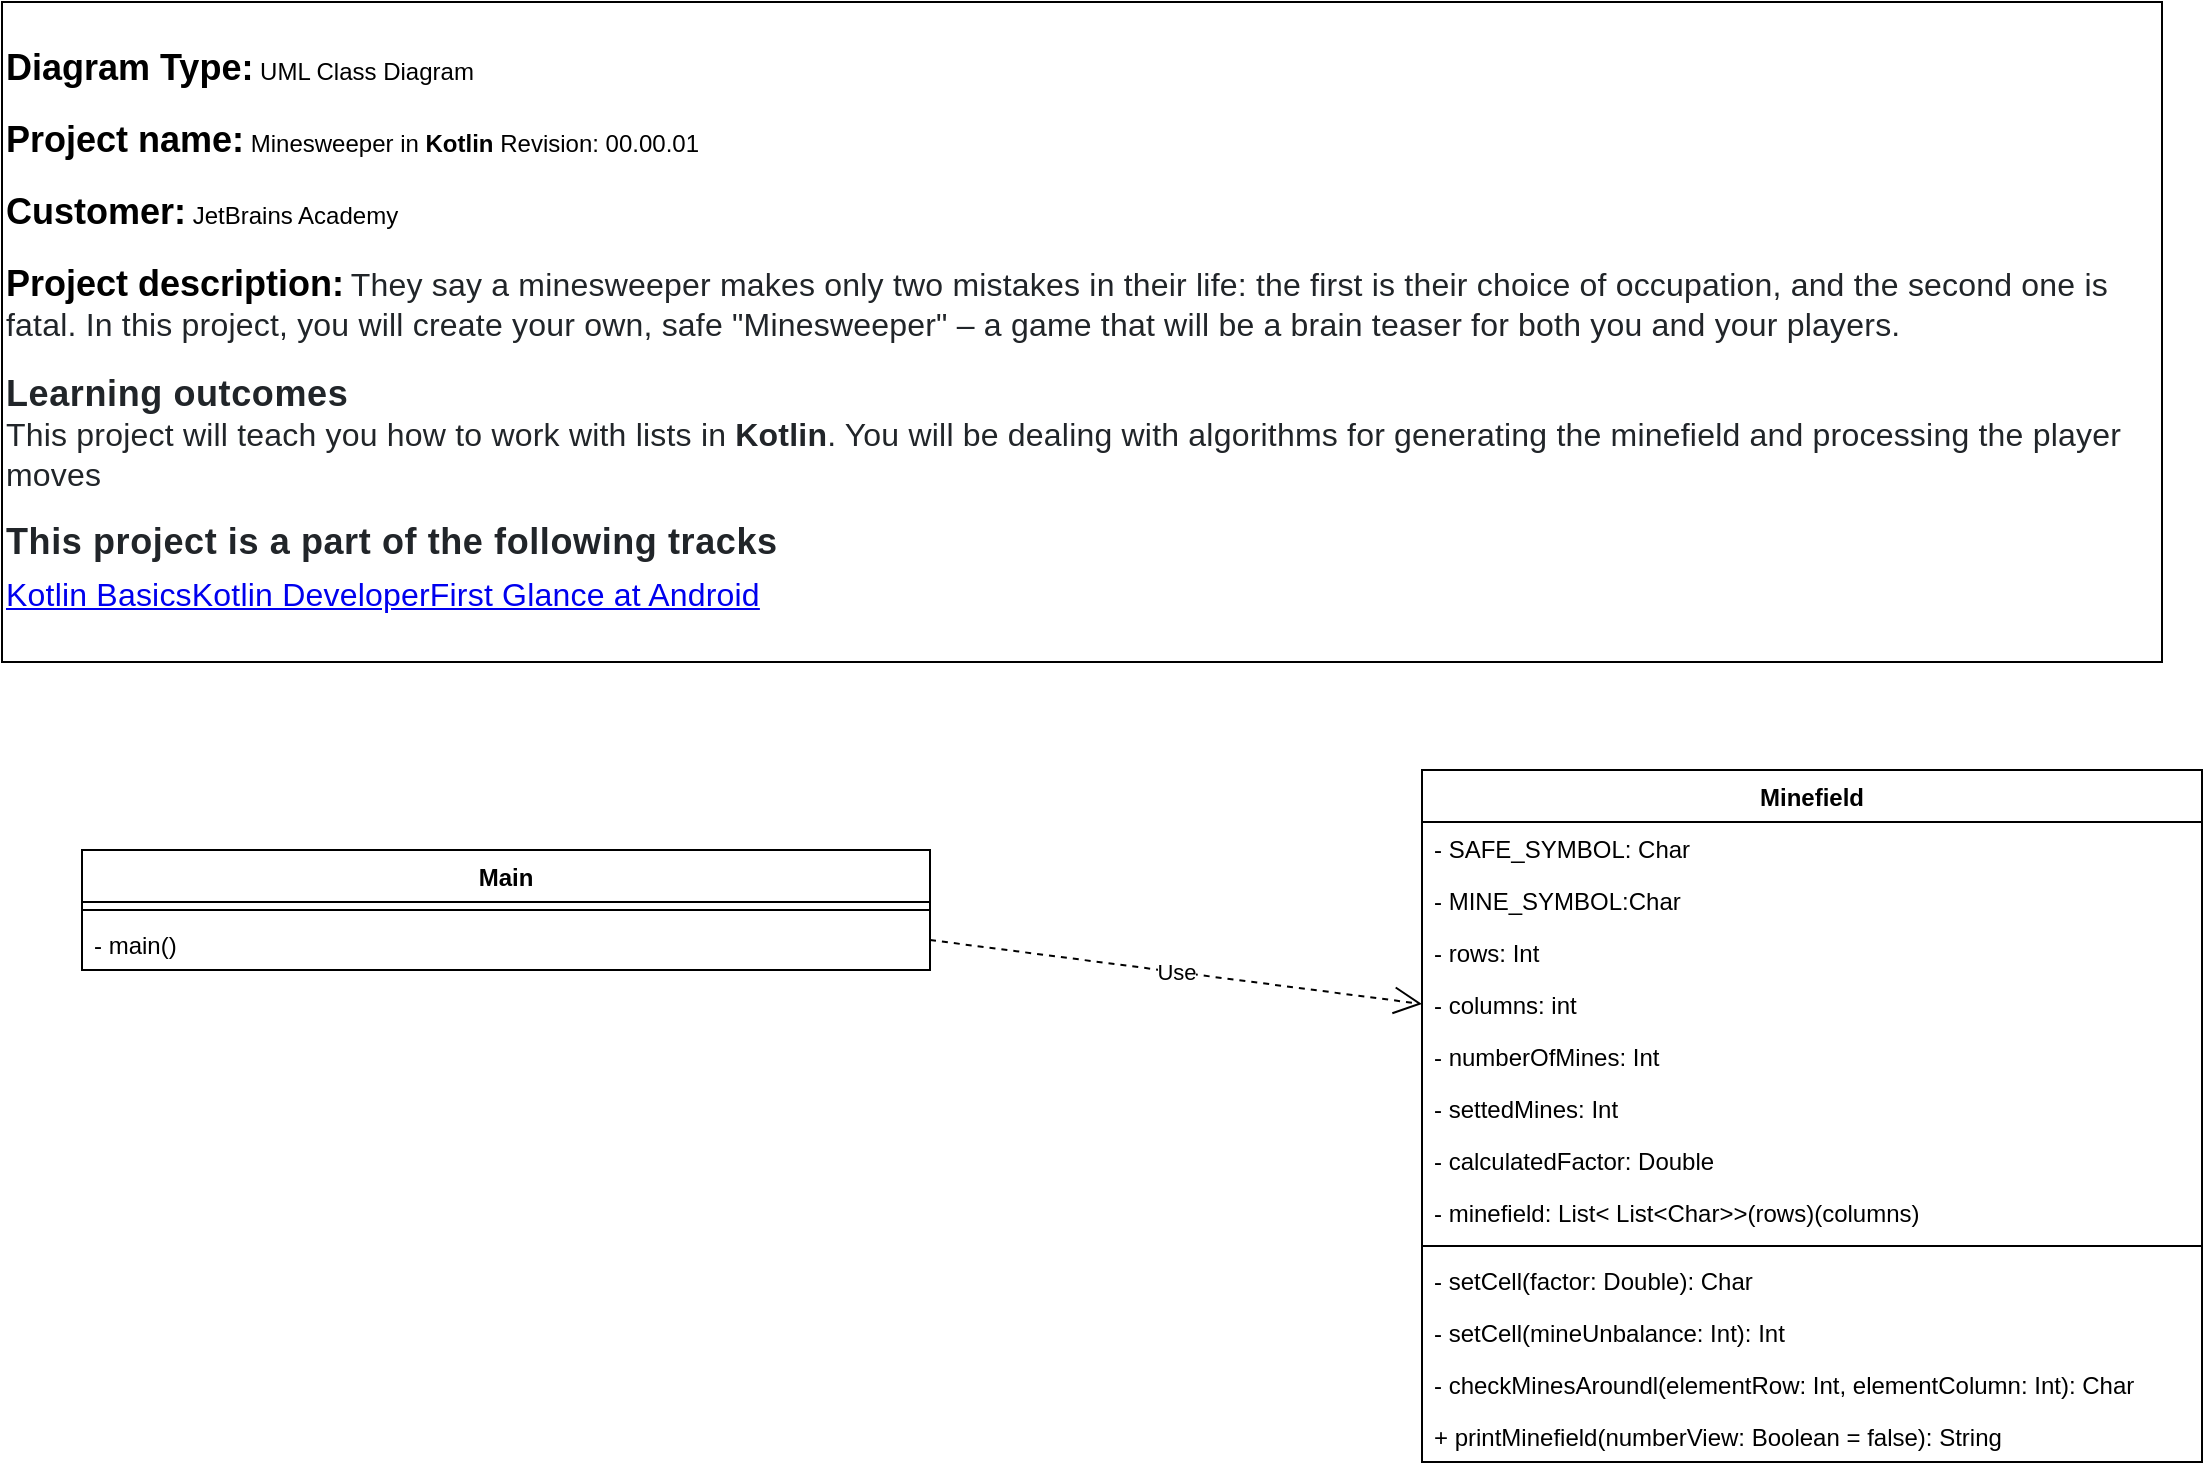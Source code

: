 <mxfile version="16.6.6" type="device"><diagram name="Page-1" id="6133507b-19e7-1e82-6fc7-422aa6c4b21f"><mxGraphModel dx="1259" dy="1346" grid="1" gridSize="10" guides="1" tooltips="1" connect="1" arrows="1" fold="1" page="1" pageScale="1" pageWidth="1169" pageHeight="827" background="none" math="0" shadow="0"><root><mxCell id="0"/><mxCell id="1" parent="0"/><mxCell id="ur2thL-w3JqMQENx__kk-53" value="&lt;b&gt;&lt;font style=&quot;font-size: 18px&quot;&gt;Diagram Type:&lt;/font&gt;&lt;/b&gt; UML Class Diagram&lt;br&gt;&lt;b&gt;&lt;br&gt;&lt;font style=&quot;font-size: 18px&quot;&gt;Project name:&lt;/font&gt;&lt;/b&gt;&amp;nbsp;Minesweeper in &lt;b&gt;Kotlin&lt;/b&gt; Revision: 00.00.01&lt;br&gt;&lt;b&gt;&lt;br&gt;&lt;font style=&quot;font-size: 18px&quot;&gt;Customer:&lt;/font&gt;&lt;/b&gt; JetBrains Academy&lt;br&gt;&lt;b&gt;&lt;br&gt;&lt;font style=&quot;font-size: 18px&quot;&gt;Project description:&lt;/font&gt;&lt;/b&gt;&amp;nbsp;&lt;span style=&quot;background-color: rgb(255 , 255 , 255)&quot;&gt;&lt;font color=&quot;#212529&quot;&gt;&lt;span style=&quot;font-size: 16px ; letter-spacing: 0.1px&quot;&gt;They say a minesweeper makes only two mistakes in their life: the first is their choice of occupation, and the second one is fatal. In this project, you will create your own, safe &quot;Minesweeper&quot; – a game that will be a brain teaser for both you and your players.&lt;br&gt;&lt;/span&gt;&lt;/font&gt;&lt;br&gt;&lt;b style=&quot;color: rgb(33 , 37 , 41) ; letter-spacing: 0.3px&quot;&gt;&lt;font style=&quot;font-size: 18px&quot;&gt;Learning outcomes&lt;/font&gt;&lt;/b&gt;&lt;br&gt;&lt;/span&gt;&lt;span style=&quot;background-color: rgb(255 , 255 , 255)&quot;&gt;&lt;font color=&quot;#212529&quot;&gt;&lt;span style=&quot;font-size: 16px ; letter-spacing: 0.1px&quot;&gt;This project will teach you how to work with lists in &lt;b&gt;Kotlin&lt;/b&gt;. You will be dealing with algorithms for generating the minefield and processing the player moves&lt;/span&gt;&lt;br&gt;&lt;/font&gt;&lt;/span&gt;&lt;span style=&quot;color: rgb(33 , 37 , 41) ; letter-spacing: 0.3px ; background-color: rgb(255 , 255 , 255)&quot;&gt;&lt;br&gt;&lt;font style=&quot;font-size: 18px&quot;&gt;&lt;b&gt;This project is a part of the following tracks&lt;/b&gt;&lt;/font&gt;&lt;br&gt;&lt;/span&gt;&lt;u style=&quot;font-size: 16px ; letter-spacing: 0.1px ; color: rgb(0 , 0 , 238) ; background-color: rgb(255 , 255 , 255)&quot;&gt;Kotlin BasicsKotlin DeveloperFirst Glance at Android&lt;/u&gt;&lt;span style=&quot;color: rgb(33 , 37 , 41) ; font-size: 1.375rem ; letter-spacing: 0.3px ; background-color: rgb(255 , 255 , 255)&quot;&gt;&lt;br&gt;&lt;/span&gt;" style="rounded=0;whiteSpace=wrap;html=1;align=left;" parent="1" vertex="1"><mxGeometry x="40" y="-798" width="1080" height="330" as="geometry"/></mxCell><mxCell id="b6dwfCRvh0anxF05M48p-6" value="Use" style="endArrow=open;endSize=12;dashed=1;html=1;rounded=0;entryX=0;entryY=0.5;entryDx=0;entryDy=0;exitX=1;exitY=0.75;exitDx=0;exitDy=0;" parent="1" source="j45a3ToNBQLJP9z2JNSP-6" target="j45a3ToNBQLJP9z2JNSP-15" edge="1"><mxGeometry width="160" relative="1" as="geometry"><mxPoint x="625" y="-229" as="sourcePoint"/><mxPoint x="748.85" y="-287.874" as="targetPoint"/></mxGeometry></mxCell><mxCell id="j45a3ToNBQLJP9z2JNSP-6" value="Main" style="swimlane;fontStyle=1;align=center;verticalAlign=top;childLayout=stackLayout;horizontal=1;startSize=26;horizontalStack=0;resizeParent=1;resizeParentMax=0;resizeLast=0;collapsible=1;marginBottom=0;" parent="1" vertex="1"><mxGeometry x="80" y="-374" width="424" height="60" as="geometry"/></mxCell><mxCell id="j45a3ToNBQLJP9z2JNSP-8" value="" style="line;strokeWidth=1;fillColor=none;align=left;verticalAlign=middle;spacingTop=-1;spacingLeft=3;spacingRight=3;rotatable=0;labelPosition=right;points=[];portConstraint=eastwest;" parent="j45a3ToNBQLJP9z2JNSP-6" vertex="1"><mxGeometry y="26" width="424" height="8" as="geometry"/></mxCell><mxCell id="HeYV2rjpR055uDAr7eha-7" value="- main()" style="text;strokeColor=none;fillColor=none;align=left;verticalAlign=top;spacingLeft=4;spacingRight=4;overflow=hidden;rotatable=0;points=[[0,0.5],[1,0.5]];portConstraint=eastwest;" vertex="1" parent="j45a3ToNBQLJP9z2JNSP-6"><mxGeometry y="34" width="424" height="26" as="geometry"/></mxCell><mxCell id="j45a3ToNBQLJP9z2JNSP-10" value="Minefield" style="swimlane;fontStyle=1;align=center;verticalAlign=top;childLayout=stackLayout;horizontal=1;startSize=26;horizontalStack=0;resizeParent=1;resizeParentMax=0;resizeLast=0;collapsible=1;marginBottom=0;" parent="1" vertex="1"><mxGeometry x="750" y="-414" width="390" height="346" as="geometry"/></mxCell><mxCell id="j45a3ToNBQLJP9z2JNSP-11" value="- SAFE_SYMBOL: Char&#10;" style="text;strokeColor=none;fillColor=none;align=left;verticalAlign=top;spacingLeft=4;spacingRight=4;overflow=hidden;rotatable=0;points=[[0,0.5],[1,0.5]];portConstraint=eastwest;" parent="j45a3ToNBQLJP9z2JNSP-10" vertex="1"><mxGeometry y="26" width="390" height="26" as="geometry"/></mxCell><mxCell id="HeYV2rjpR055uDAr7eha-2" value="- MINE_SYMBOL:Char&#10;" style="text;strokeColor=none;fillColor=none;align=left;verticalAlign=top;spacingLeft=4;spacingRight=4;overflow=hidden;rotatable=0;points=[[0,0.5],[1,0.5]];portConstraint=eastwest;" vertex="1" parent="j45a3ToNBQLJP9z2JNSP-10"><mxGeometry y="52" width="390" height="26" as="geometry"/></mxCell><mxCell id="HeYV2rjpR055uDAr7eha-1" value="- rows: Int&#10;" style="text;strokeColor=none;fillColor=none;align=left;verticalAlign=top;spacingLeft=4;spacingRight=4;overflow=hidden;rotatable=0;points=[[0,0.5],[1,0.5]];portConstraint=eastwest;" vertex="1" parent="j45a3ToNBQLJP9z2JNSP-10"><mxGeometry y="78" width="390" height="26" as="geometry"/></mxCell><mxCell id="j45a3ToNBQLJP9z2JNSP-15" value="- columns: int&#10;" style="text;strokeColor=none;fillColor=none;align=left;verticalAlign=top;spacingLeft=4;spacingRight=4;overflow=hidden;rotatable=0;points=[[0,0.5],[1,0.5]];portConstraint=eastwest;" parent="j45a3ToNBQLJP9z2JNSP-10" vertex="1"><mxGeometry y="104" width="390" height="26" as="geometry"/></mxCell><mxCell id="HeYV2rjpR055uDAr7eha-3" value="- numberOfMines: Int&#10;" style="text;strokeColor=none;fillColor=none;align=left;verticalAlign=top;spacingLeft=4;spacingRight=4;overflow=hidden;rotatable=0;points=[[0,0.5],[1,0.5]];portConstraint=eastwest;" vertex="1" parent="j45a3ToNBQLJP9z2JNSP-10"><mxGeometry y="130" width="390" height="26" as="geometry"/></mxCell><mxCell id="HeYV2rjpR055uDAr7eha-4" value="- settedMines: Int&#10;" style="text;strokeColor=none;fillColor=none;align=left;verticalAlign=top;spacingLeft=4;spacingRight=4;overflow=hidden;rotatable=0;points=[[0,0.5],[1,0.5]];portConstraint=eastwest;" vertex="1" parent="j45a3ToNBQLJP9z2JNSP-10"><mxGeometry y="156" width="390" height="26" as="geometry"/></mxCell><mxCell id="HeYV2rjpR055uDAr7eha-5" value="- calculatedFactor: Double&#10;" style="text;strokeColor=none;fillColor=none;align=left;verticalAlign=top;spacingLeft=4;spacingRight=4;overflow=hidden;rotatable=0;points=[[0,0.5],[1,0.5]];portConstraint=eastwest;" vertex="1" parent="j45a3ToNBQLJP9z2JNSP-10"><mxGeometry y="182" width="390" height="26" as="geometry"/></mxCell><mxCell id="j45a3ToNBQLJP9z2JNSP-14" value="- minefield: List&lt; List&lt;Char&gt;&gt;(rows)(columns)&#10;" style="text;strokeColor=none;fillColor=none;align=left;verticalAlign=top;spacingLeft=4;spacingRight=4;overflow=hidden;rotatable=0;points=[[0,0.5],[1,0.5]];portConstraint=eastwest;" parent="j45a3ToNBQLJP9z2JNSP-10" vertex="1"><mxGeometry y="208" width="390" height="26" as="geometry"/></mxCell><mxCell id="j45a3ToNBQLJP9z2JNSP-12" value="" style="line;strokeWidth=1;fillColor=none;align=left;verticalAlign=middle;spacingTop=-1;spacingLeft=3;spacingRight=3;rotatable=0;labelPosition=right;points=[];portConstraint=eastwest;" parent="j45a3ToNBQLJP9z2JNSP-10" vertex="1"><mxGeometry y="234" width="390" height="8" as="geometry"/></mxCell><mxCell id="j45a3ToNBQLJP9z2JNSP-39" value="- setCell(factor: Double): Char" style="text;strokeColor=none;fillColor=none;align=left;verticalAlign=top;spacingLeft=4;spacingRight=4;overflow=hidden;rotatable=0;points=[[0,0.5],[1,0.5]];portConstraint=eastwest;" parent="j45a3ToNBQLJP9z2JNSP-10" vertex="1"><mxGeometry y="242" width="390" height="26" as="geometry"/></mxCell><mxCell id="HeYV2rjpR055uDAr7eha-6" value="- setCell(mineUnbalance: Int): Int" style="text;strokeColor=none;fillColor=none;align=left;verticalAlign=top;spacingLeft=4;spacingRight=4;overflow=hidden;rotatable=0;points=[[0,0.5],[1,0.5]];portConstraint=eastwest;" vertex="1" parent="j45a3ToNBQLJP9z2JNSP-10"><mxGeometry y="268" width="390" height="26" as="geometry"/></mxCell><mxCell id="HeYV2rjpR055uDAr7eha-9" value="- checkMinesAroundl(elementRow: Int, elementColumn: Int): Char" style="text;strokeColor=none;fillColor=none;align=left;verticalAlign=top;spacingLeft=4;spacingRight=4;overflow=hidden;rotatable=0;points=[[0,0.5],[1,0.5]];portConstraint=eastwest;" vertex="1" parent="j45a3ToNBQLJP9z2JNSP-10"><mxGeometry y="294" width="390" height="26" as="geometry"/></mxCell><mxCell id="tQPty6Q_yvqMMfP_wmlo-1" value="+ printMinefield(numberView: Boolean = false): String" style="text;strokeColor=none;fillColor=none;align=left;verticalAlign=top;spacingLeft=4;spacingRight=4;overflow=hidden;rotatable=0;points=[[0,0.5],[1,0.5]];portConstraint=eastwest;" parent="j45a3ToNBQLJP9z2JNSP-10" vertex="1"><mxGeometry y="320" width="390" height="26" as="geometry"/></mxCell></root></mxGraphModel></diagram></mxfile>